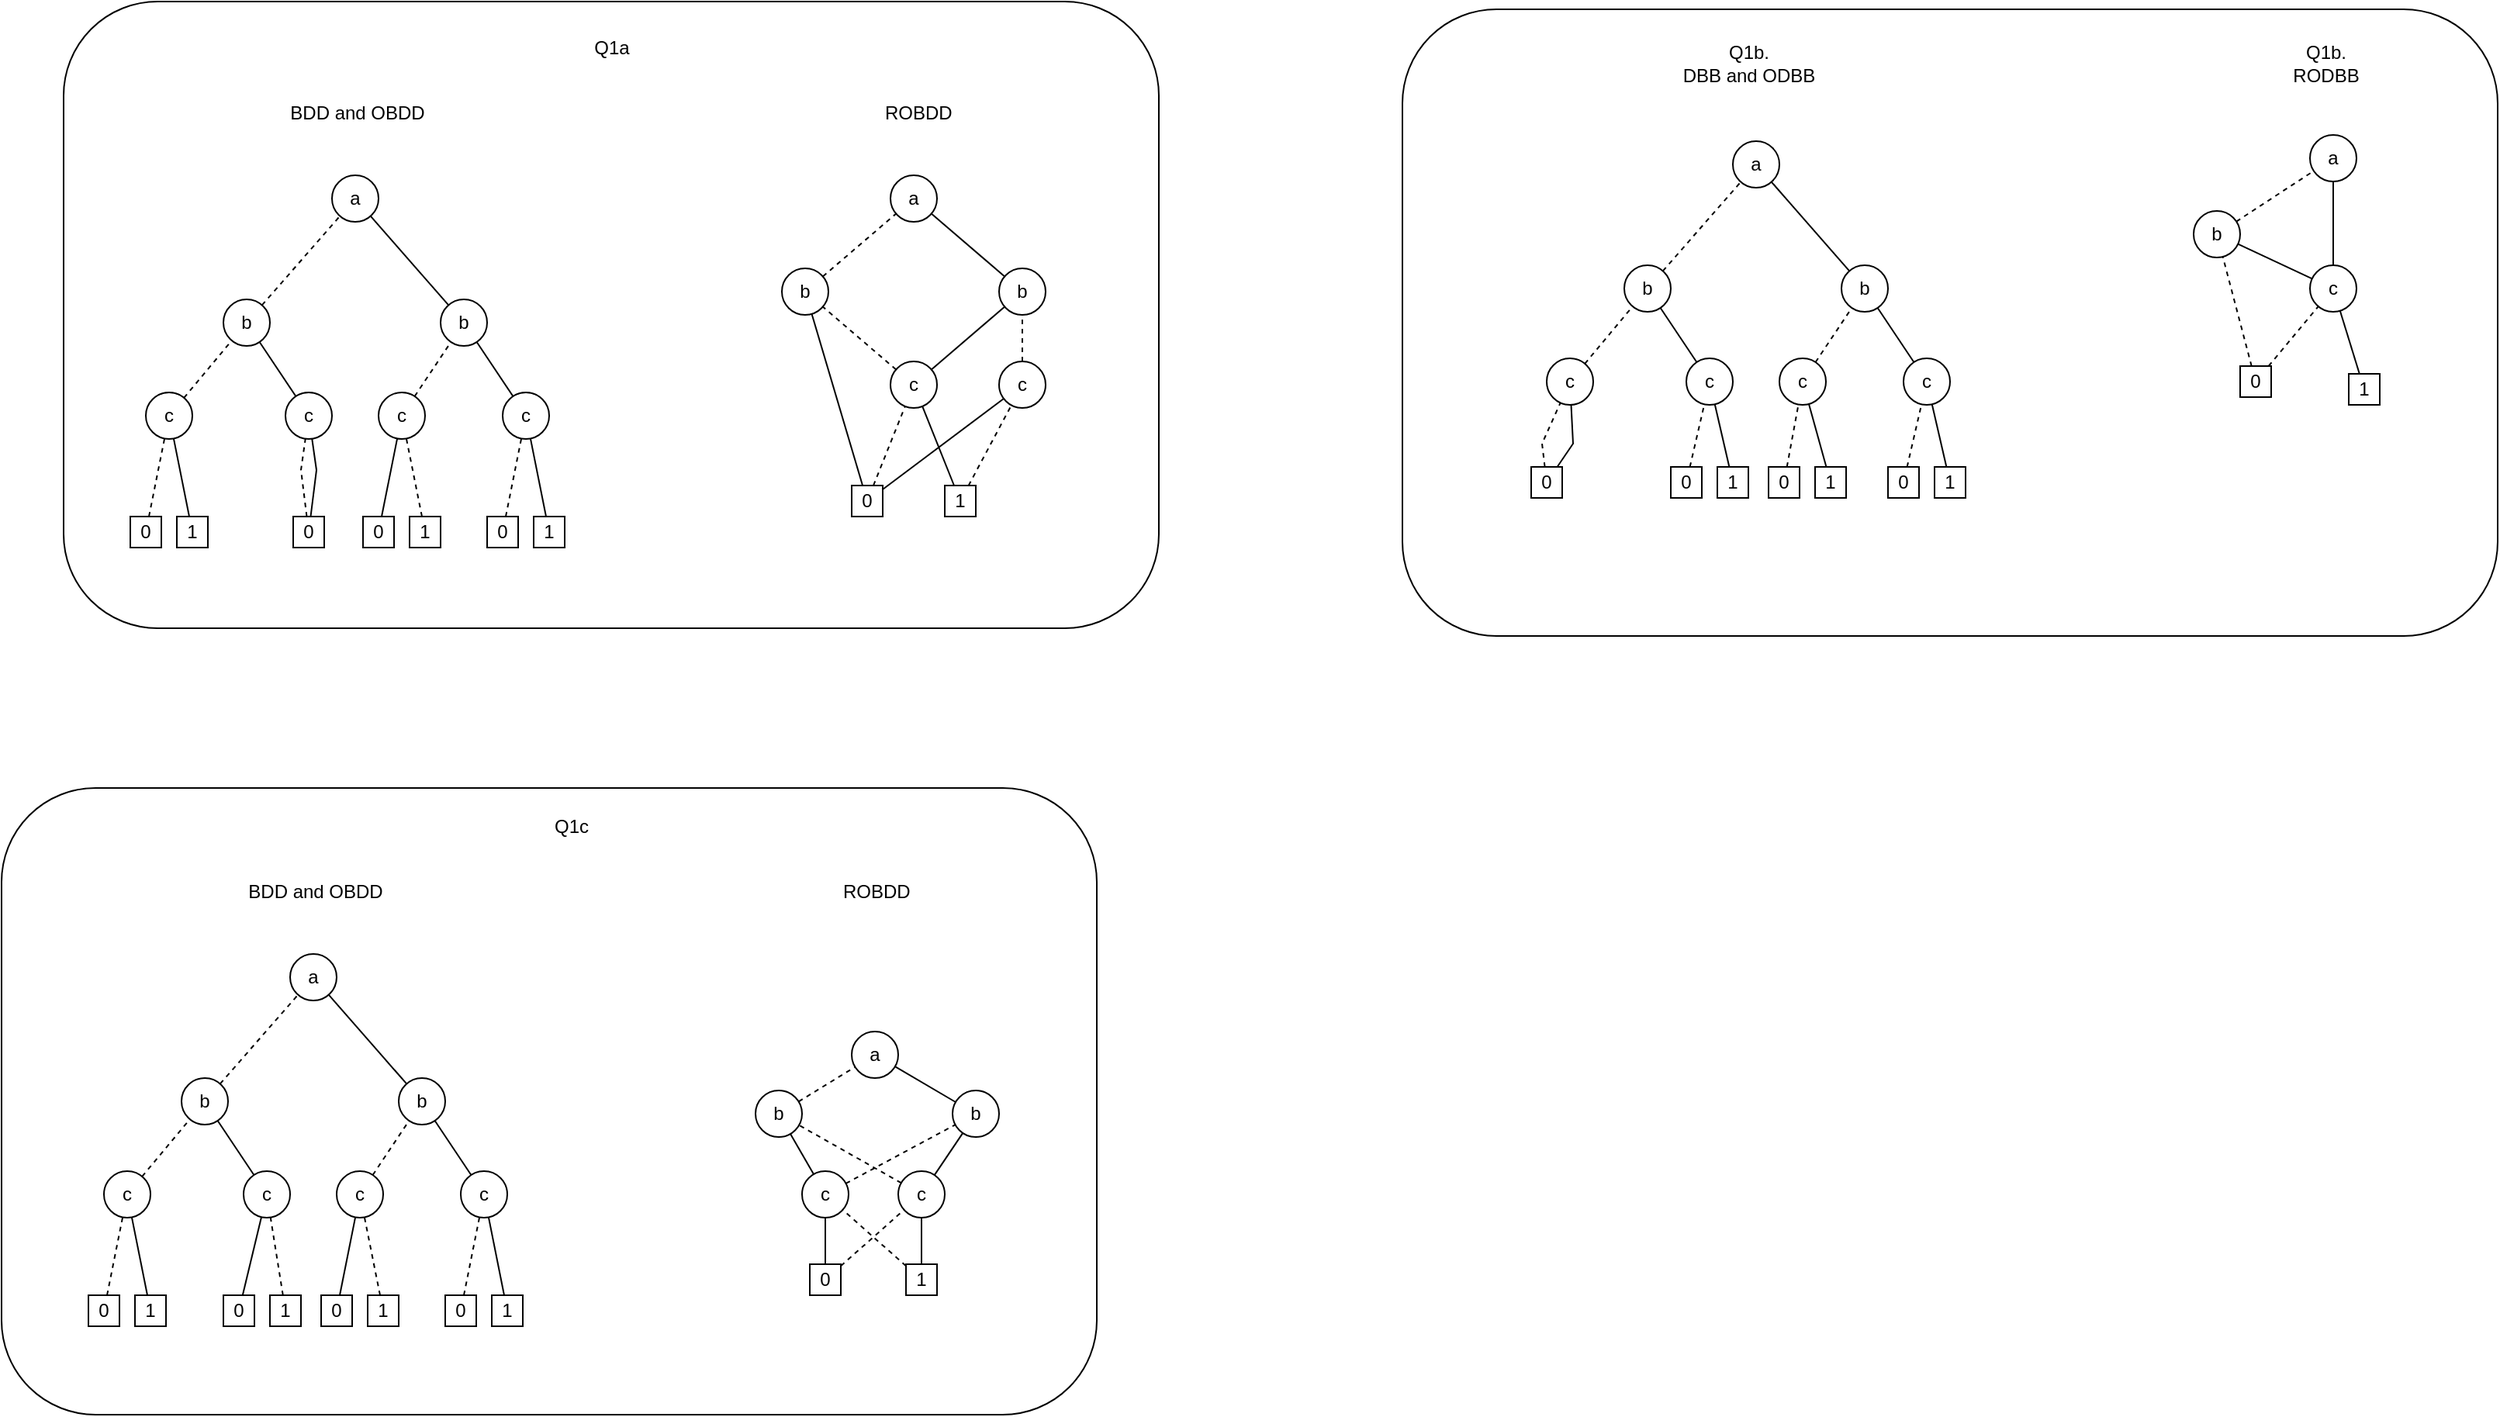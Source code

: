 <mxfile version="27.2.0">
  <diagram name="Page-1" id="7E9gSxAwbtiFRUaCC5ca">
    <mxGraphModel dx="934" dy="293" grid="1" gridSize="10" guides="1" tooltips="1" connect="1" arrows="1" fold="1" page="0" pageScale="1" pageWidth="850" pageHeight="1100" math="0" shadow="0">
      <root>
        <mxCell id="0" />
        <mxCell id="1" parent="0" />
        <mxCell id="TRvrpSjDpHR4BY_lNr_P-204" value="" style="rounded=1;whiteSpace=wrap;html=1;" vertex="1" parent="1">
          <mxGeometry x="-153" y="515" width="706" height="404" as="geometry" />
        </mxCell>
        <mxCell id="TRvrpSjDpHR4BY_lNr_P-115" value="" style="rounded=1;whiteSpace=wrap;html=1;" vertex="1" parent="1">
          <mxGeometry x="750" y="13" width="706" height="404" as="geometry" />
        </mxCell>
        <mxCell id="TRvrpSjDpHR4BY_lNr_P-34" value="" style="rounded=1;whiteSpace=wrap;html=1;" vertex="1" parent="1">
          <mxGeometry x="-113" y="8" width="706" height="404" as="geometry" />
        </mxCell>
        <mxCell id="lUWKuF_8CkeKNWvW8N9--51" value="a" style="ellipse;whiteSpace=wrap;html=1;" parent="1" vertex="1">
          <mxGeometry x="420" y="120" width="30" height="30" as="geometry" />
        </mxCell>
        <mxCell id="lUWKuF_8CkeKNWvW8N9--52" value="b" style="ellipse;whiteSpace=wrap;html=1;" parent="1" vertex="1">
          <mxGeometry x="350" y="180" width="30" height="30" as="geometry" />
        </mxCell>
        <mxCell id="lUWKuF_8CkeKNWvW8N9--53" value="b" style="ellipse;whiteSpace=wrap;html=1;" parent="1" vertex="1">
          <mxGeometry x="490" y="180" width="30" height="30" as="geometry" />
        </mxCell>
        <mxCell id="lUWKuF_8CkeKNWvW8N9--54" value="" style="endArrow=none;dashed=1;html=1;rounded=0;" parent="1" source="lUWKuF_8CkeKNWvW8N9--52" target="lUWKuF_8CkeKNWvW8N9--51" edge="1">
          <mxGeometry width="50" height="50" relative="1" as="geometry">
            <mxPoint x="450" y="280" as="sourcePoint" />
            <mxPoint x="500" y="230" as="targetPoint" />
          </mxGeometry>
        </mxCell>
        <mxCell id="lUWKuF_8CkeKNWvW8N9--55" value="" style="endArrow=none;html=1;rounded=0;" parent="1" source="lUWKuF_8CkeKNWvW8N9--53" target="lUWKuF_8CkeKNWvW8N9--51" edge="1">
          <mxGeometry width="50" height="50" relative="1" as="geometry">
            <mxPoint x="450" y="280" as="sourcePoint" />
            <mxPoint x="500" y="230" as="targetPoint" />
          </mxGeometry>
        </mxCell>
        <mxCell id="lUWKuF_8CkeKNWvW8N9--58" value="c" style="ellipse;whiteSpace=wrap;html=1;" parent="1" vertex="1">
          <mxGeometry x="490" y="240" width="30" height="30" as="geometry" />
        </mxCell>
        <mxCell id="lUWKuF_8CkeKNWvW8N9--59" value="c" style="ellipse;whiteSpace=wrap;html=1;" parent="1" vertex="1">
          <mxGeometry x="420" y="240" width="30" height="30" as="geometry" />
        </mxCell>
        <mxCell id="lUWKuF_8CkeKNWvW8N9--60" value="" style="endArrow=none;dashed=1;html=1;rounded=0;" parent="1" source="lUWKuF_8CkeKNWvW8N9--58" target="lUWKuF_8CkeKNWvW8N9--53" edge="1">
          <mxGeometry width="50" height="50" relative="1" as="geometry">
            <mxPoint x="450" y="290" as="sourcePoint" />
            <mxPoint x="500" y="240" as="targetPoint" />
          </mxGeometry>
        </mxCell>
        <mxCell id="lUWKuF_8CkeKNWvW8N9--61" value="" style="endArrow=none;dashed=1;html=1;rounded=0;" parent="1" source="lUWKuF_8CkeKNWvW8N9--59" target="lUWKuF_8CkeKNWvW8N9--52" edge="1">
          <mxGeometry width="50" height="50" relative="1" as="geometry">
            <mxPoint x="450" y="290" as="sourcePoint" />
            <mxPoint x="500" y="240" as="targetPoint" />
          </mxGeometry>
        </mxCell>
        <mxCell id="lUWKuF_8CkeKNWvW8N9--62" value="" style="endArrow=none;html=1;rounded=0;" parent="1" source="lUWKuF_8CkeKNWvW8N9--64" target="lUWKuF_8CkeKNWvW8N9--52" edge="1">
          <mxGeometry width="50" height="50" relative="1" as="geometry">
            <mxPoint x="365" y="240" as="sourcePoint" />
            <mxPoint x="390" y="210" as="targetPoint" />
          </mxGeometry>
        </mxCell>
        <mxCell id="lUWKuF_8CkeKNWvW8N9--63" value="" style="endArrow=none;html=1;rounded=0;" parent="1" source="lUWKuF_8CkeKNWvW8N9--59" target="lUWKuF_8CkeKNWvW8N9--53" edge="1">
          <mxGeometry width="50" height="50" relative="1" as="geometry">
            <mxPoint x="450" y="290" as="sourcePoint" />
            <mxPoint x="500" y="240" as="targetPoint" />
          </mxGeometry>
        </mxCell>
        <mxCell id="lUWKuF_8CkeKNWvW8N9--64" value="0" style="whiteSpace=wrap;html=1;aspect=fixed;" parent="1" vertex="1">
          <mxGeometry x="395" y="320" width="20" height="20" as="geometry" />
        </mxCell>
        <mxCell id="lUWKuF_8CkeKNWvW8N9--65" value="1" style="whiteSpace=wrap;html=1;aspect=fixed;" parent="1" vertex="1">
          <mxGeometry x="455" y="320" width="20" height="20" as="geometry" />
        </mxCell>
        <mxCell id="lUWKuF_8CkeKNWvW8N9--70" value="" style="endArrow=none;dashed=1;html=1;rounded=0;" parent="1" source="lUWKuF_8CkeKNWvW8N9--65" target="lUWKuF_8CkeKNWvW8N9--58" edge="1">
          <mxGeometry width="50" height="50" relative="1" as="geometry">
            <mxPoint x="450" y="320" as="sourcePoint" />
            <mxPoint x="500" y="270" as="targetPoint" />
          </mxGeometry>
        </mxCell>
        <mxCell id="lUWKuF_8CkeKNWvW8N9--71" value="" style="endArrow=none;html=1;rounded=0;" parent="1" source="lUWKuF_8CkeKNWvW8N9--64" target="lUWKuF_8CkeKNWvW8N9--58" edge="1">
          <mxGeometry width="50" height="50" relative="1" as="geometry">
            <mxPoint x="360" y="400" as="sourcePoint" />
            <mxPoint x="410" y="350" as="targetPoint" />
          </mxGeometry>
        </mxCell>
        <mxCell id="lUWKuF_8CkeKNWvW8N9--72" value="" style="endArrow=none;dashed=1;html=1;rounded=0;" parent="1" source="lUWKuF_8CkeKNWvW8N9--64" target="lUWKuF_8CkeKNWvW8N9--59" edge="1">
          <mxGeometry width="50" height="50" relative="1" as="geometry">
            <mxPoint x="480" y="330" as="sourcePoint" />
            <mxPoint x="530" y="280" as="targetPoint" />
          </mxGeometry>
        </mxCell>
        <mxCell id="lUWKuF_8CkeKNWvW8N9--73" value="" style="endArrow=none;html=1;rounded=0;" parent="1" source="lUWKuF_8CkeKNWvW8N9--65" target="lUWKuF_8CkeKNWvW8N9--59" edge="1">
          <mxGeometry width="50" height="50" relative="1" as="geometry">
            <mxPoint x="480" y="380" as="sourcePoint" />
            <mxPoint x="530" y="330" as="targetPoint" />
          </mxGeometry>
        </mxCell>
        <mxCell id="TRvrpSjDpHR4BY_lNr_P-1" value="&amp;nbsp;ROBDD" style="text;html=1;align=center;verticalAlign=middle;resizable=0;points=[];autosize=1;strokeColor=none;fillColor=none;" vertex="1" parent="1">
          <mxGeometry x="403" y="67" width="65" height="26" as="geometry" />
        </mxCell>
        <mxCell id="TRvrpSjDpHR4BY_lNr_P-2" value="a" style="ellipse;whiteSpace=wrap;html=1;" vertex="1" parent="1">
          <mxGeometry x="60" y="120" width="30" height="30" as="geometry" />
        </mxCell>
        <mxCell id="TRvrpSjDpHR4BY_lNr_P-3" value="b" style="ellipse;whiteSpace=wrap;html=1;" vertex="1" parent="1">
          <mxGeometry x="-10" y="200" width="30" height="30" as="geometry" />
        </mxCell>
        <mxCell id="TRvrpSjDpHR4BY_lNr_P-4" value="b" style="ellipse;whiteSpace=wrap;html=1;" vertex="1" parent="1">
          <mxGeometry x="130" y="200" width="30" height="30" as="geometry" />
        </mxCell>
        <mxCell id="TRvrpSjDpHR4BY_lNr_P-5" value="" style="endArrow=none;dashed=1;html=1;rounded=0;" edge="1" parent="1" source="TRvrpSjDpHR4BY_lNr_P-3" target="TRvrpSjDpHR4BY_lNr_P-2">
          <mxGeometry width="50" height="50" relative="1" as="geometry">
            <mxPoint x="90" y="300" as="sourcePoint" />
            <mxPoint x="140" y="250" as="targetPoint" />
          </mxGeometry>
        </mxCell>
        <mxCell id="TRvrpSjDpHR4BY_lNr_P-6" value="" style="endArrow=none;html=1;rounded=0;" edge="1" parent="1" source="TRvrpSjDpHR4BY_lNr_P-4" target="TRvrpSjDpHR4BY_lNr_P-2">
          <mxGeometry width="50" height="50" relative="1" as="geometry">
            <mxPoint x="90" y="300" as="sourcePoint" />
            <mxPoint x="140" y="250" as="targetPoint" />
          </mxGeometry>
        </mxCell>
        <mxCell id="TRvrpSjDpHR4BY_lNr_P-7" value="c" style="ellipse;whiteSpace=wrap;html=1;" vertex="1" parent="1">
          <mxGeometry x="-60" y="260" width="30" height="30" as="geometry" />
        </mxCell>
        <mxCell id="TRvrpSjDpHR4BY_lNr_P-8" value="c" style="ellipse;whiteSpace=wrap;html=1;" vertex="1" parent="1">
          <mxGeometry x="30" y="260" width="30" height="30" as="geometry" />
        </mxCell>
        <mxCell id="TRvrpSjDpHR4BY_lNr_P-9" value="c" style="ellipse;whiteSpace=wrap;html=1;" vertex="1" parent="1">
          <mxGeometry x="90" y="260" width="30" height="30" as="geometry" />
        </mxCell>
        <mxCell id="TRvrpSjDpHR4BY_lNr_P-10" value="c" style="ellipse;whiteSpace=wrap;html=1;" vertex="1" parent="1">
          <mxGeometry x="170" y="260" width="30" height="30" as="geometry" />
        </mxCell>
        <mxCell id="TRvrpSjDpHR4BY_lNr_P-11" value="" style="endArrow=none;dashed=1;html=1;rounded=0;" edge="1" parent="1" source="TRvrpSjDpHR4BY_lNr_P-9" target="TRvrpSjDpHR4BY_lNr_P-4">
          <mxGeometry width="50" height="50" relative="1" as="geometry">
            <mxPoint x="90" y="310" as="sourcePoint" />
            <mxPoint x="140" y="260" as="targetPoint" />
          </mxGeometry>
        </mxCell>
        <mxCell id="TRvrpSjDpHR4BY_lNr_P-12" value="" style="endArrow=none;dashed=1;html=1;rounded=0;" edge="1" parent="1" source="TRvrpSjDpHR4BY_lNr_P-7" target="TRvrpSjDpHR4BY_lNr_P-3">
          <mxGeometry width="50" height="50" relative="1" as="geometry">
            <mxPoint x="90" y="310" as="sourcePoint" />
            <mxPoint x="140" y="260" as="targetPoint" />
          </mxGeometry>
        </mxCell>
        <mxCell id="TRvrpSjDpHR4BY_lNr_P-13" value="" style="endArrow=none;html=1;rounded=0;" edge="1" parent="1" source="TRvrpSjDpHR4BY_lNr_P-8" target="TRvrpSjDpHR4BY_lNr_P-3">
          <mxGeometry width="50" height="50" relative="1" as="geometry">
            <mxPoint x="-20" y="280" as="sourcePoint" />
            <mxPoint x="30" y="230" as="targetPoint" />
          </mxGeometry>
        </mxCell>
        <mxCell id="TRvrpSjDpHR4BY_lNr_P-14" value="" style="endArrow=none;html=1;rounded=0;" edge="1" parent="1" source="TRvrpSjDpHR4BY_lNr_P-10" target="TRvrpSjDpHR4BY_lNr_P-4">
          <mxGeometry width="50" height="50" relative="1" as="geometry">
            <mxPoint x="90" y="310" as="sourcePoint" />
            <mxPoint x="140" y="260" as="targetPoint" />
          </mxGeometry>
        </mxCell>
        <mxCell id="TRvrpSjDpHR4BY_lNr_P-15" value="0" style="whiteSpace=wrap;html=1;aspect=fixed;" vertex="1" parent="1">
          <mxGeometry x="160" y="340" width="20" height="20" as="geometry" />
        </mxCell>
        <mxCell id="TRvrpSjDpHR4BY_lNr_P-16" value="1" style="whiteSpace=wrap;html=1;aspect=fixed;" vertex="1" parent="1">
          <mxGeometry x="190" y="340" width="20" height="20" as="geometry" />
        </mxCell>
        <mxCell id="TRvrpSjDpHR4BY_lNr_P-17" value="" style="endArrow=none;dashed=1;html=1;rounded=0;" edge="1" parent="1" source="TRvrpSjDpHR4BY_lNr_P-26" target="TRvrpSjDpHR4BY_lNr_P-7">
          <mxGeometry width="50" height="50" relative="1" as="geometry">
            <mxPoint x="90" y="310" as="sourcePoint" />
            <mxPoint x="140" y="260" as="targetPoint" />
          </mxGeometry>
        </mxCell>
        <mxCell id="TRvrpSjDpHR4BY_lNr_P-18" value="" style="endArrow=none;html=1;rounded=0;" edge="1" parent="1" source="TRvrpSjDpHR4BY_lNr_P-7" target="TRvrpSjDpHR4BY_lNr_P-27">
          <mxGeometry width="50" height="50" relative="1" as="geometry">
            <mxPoint x="90" y="310" as="sourcePoint" />
            <mxPoint x="140" y="260" as="targetPoint" />
          </mxGeometry>
        </mxCell>
        <mxCell id="TRvrpSjDpHR4BY_lNr_P-19" value="" style="endArrow=none;dashed=1;html=1;rounded=0;" edge="1" parent="1" source="TRvrpSjDpHR4BY_lNr_P-28" target="TRvrpSjDpHR4BY_lNr_P-8">
          <mxGeometry width="50" height="50" relative="1" as="geometry">
            <mxPoint x="90" y="310" as="sourcePoint" />
            <mxPoint x="140" y="260" as="targetPoint" />
            <Array as="points">
              <mxPoint x="40" y="310" />
            </Array>
          </mxGeometry>
        </mxCell>
        <mxCell id="TRvrpSjDpHR4BY_lNr_P-20" value="" style="endArrow=none;html=1;rounded=0;" edge="1" parent="1" source="TRvrpSjDpHR4BY_lNr_P-28" target="TRvrpSjDpHR4BY_lNr_P-8">
          <mxGeometry width="50" height="50" relative="1" as="geometry">
            <mxPoint x="-10" y="510" as="sourcePoint" />
            <mxPoint x="40" y="460" as="targetPoint" />
            <Array as="points">
              <mxPoint x="50" y="310" />
            </Array>
          </mxGeometry>
        </mxCell>
        <mxCell id="TRvrpSjDpHR4BY_lNr_P-21" value="" style="endArrow=none;dashed=1;html=1;rounded=0;" edge="1" parent="1" source="TRvrpSjDpHR4BY_lNr_P-31" target="TRvrpSjDpHR4BY_lNr_P-9">
          <mxGeometry width="50" height="50" relative="1" as="geometry">
            <mxPoint x="90" y="340" as="sourcePoint" />
            <mxPoint x="140" y="290" as="targetPoint" />
          </mxGeometry>
        </mxCell>
        <mxCell id="TRvrpSjDpHR4BY_lNr_P-22" value="" style="endArrow=none;html=1;rounded=0;" edge="1" parent="1" source="TRvrpSjDpHR4BY_lNr_P-30" target="TRvrpSjDpHR4BY_lNr_P-9">
          <mxGeometry width="50" height="50" relative="1" as="geometry">
            <mxPoint y="420" as="sourcePoint" />
            <mxPoint x="50" y="370" as="targetPoint" />
          </mxGeometry>
        </mxCell>
        <mxCell id="TRvrpSjDpHR4BY_lNr_P-23" value="" style="endArrow=none;dashed=1;html=1;rounded=0;" edge="1" parent="1" source="TRvrpSjDpHR4BY_lNr_P-15" target="TRvrpSjDpHR4BY_lNr_P-10">
          <mxGeometry width="50" height="50" relative="1" as="geometry">
            <mxPoint x="120" y="350" as="sourcePoint" />
            <mxPoint x="170" y="300" as="targetPoint" />
          </mxGeometry>
        </mxCell>
        <mxCell id="TRvrpSjDpHR4BY_lNr_P-24" value="" style="endArrow=none;html=1;rounded=0;" edge="1" parent="1" source="TRvrpSjDpHR4BY_lNr_P-16" target="TRvrpSjDpHR4BY_lNr_P-10">
          <mxGeometry width="50" height="50" relative="1" as="geometry">
            <mxPoint x="120" y="400" as="sourcePoint" />
            <mxPoint x="170" y="350" as="targetPoint" />
          </mxGeometry>
        </mxCell>
        <mxCell id="TRvrpSjDpHR4BY_lNr_P-25" value="BDD and OBDD" style="text;html=1;align=center;verticalAlign=middle;resizable=0;points=[];autosize=1;strokeColor=none;fillColor=none;" vertex="1" parent="1">
          <mxGeometry x="23" y="67" width="105" height="26" as="geometry" />
        </mxCell>
        <mxCell id="TRvrpSjDpHR4BY_lNr_P-26" value="0" style="whiteSpace=wrap;html=1;aspect=fixed;" vertex="1" parent="1">
          <mxGeometry x="-70" y="340" width="20" height="20" as="geometry" />
        </mxCell>
        <mxCell id="TRvrpSjDpHR4BY_lNr_P-27" value="1" style="whiteSpace=wrap;html=1;aspect=fixed;" vertex="1" parent="1">
          <mxGeometry x="-40" y="340" width="20" height="20" as="geometry" />
        </mxCell>
        <mxCell id="TRvrpSjDpHR4BY_lNr_P-28" value="0" style="whiteSpace=wrap;html=1;aspect=fixed;" vertex="1" parent="1">
          <mxGeometry x="35" y="340" width="20" height="20" as="geometry" />
        </mxCell>
        <mxCell id="TRvrpSjDpHR4BY_lNr_P-30" value="0" style="whiteSpace=wrap;html=1;aspect=fixed;" vertex="1" parent="1">
          <mxGeometry x="80" y="340" width="20" height="20" as="geometry" />
        </mxCell>
        <mxCell id="TRvrpSjDpHR4BY_lNr_P-31" value="1" style="whiteSpace=wrap;html=1;aspect=fixed;" vertex="1" parent="1">
          <mxGeometry x="110" y="340" width="20" height="20" as="geometry" />
        </mxCell>
        <mxCell id="TRvrpSjDpHR4BY_lNr_P-35" value="Q1a" style="text;html=1;align=center;verticalAlign=middle;resizable=0;points=[];autosize=1;strokeColor=none;fillColor=none;" vertex="1" parent="1">
          <mxGeometry x="219.5" y="25" width="41" height="26" as="geometry" />
        </mxCell>
        <mxCell id="TRvrpSjDpHR4BY_lNr_P-39" value="a" style="ellipse;whiteSpace=wrap;html=1;" vertex="1" parent="1">
          <mxGeometry x="963" y="98" width="30" height="30" as="geometry" />
        </mxCell>
        <mxCell id="TRvrpSjDpHR4BY_lNr_P-40" value="b" style="ellipse;whiteSpace=wrap;html=1;" vertex="1" parent="1">
          <mxGeometry x="893" y="178" width="30" height="30" as="geometry" />
        </mxCell>
        <mxCell id="TRvrpSjDpHR4BY_lNr_P-41" value="b" style="ellipse;whiteSpace=wrap;html=1;" vertex="1" parent="1">
          <mxGeometry x="1033" y="178" width="30" height="30" as="geometry" />
        </mxCell>
        <mxCell id="TRvrpSjDpHR4BY_lNr_P-42" value="" style="endArrow=none;dashed=1;html=1;rounded=0;" edge="1" parent="1" source="TRvrpSjDpHR4BY_lNr_P-40" target="TRvrpSjDpHR4BY_lNr_P-39">
          <mxGeometry width="50" height="50" relative="1" as="geometry">
            <mxPoint x="993" y="278" as="sourcePoint" />
            <mxPoint x="1043" y="228" as="targetPoint" />
          </mxGeometry>
        </mxCell>
        <mxCell id="TRvrpSjDpHR4BY_lNr_P-43" value="" style="endArrow=none;html=1;rounded=0;" edge="1" parent="1" source="TRvrpSjDpHR4BY_lNr_P-41" target="TRvrpSjDpHR4BY_lNr_P-39">
          <mxGeometry width="50" height="50" relative="1" as="geometry">
            <mxPoint x="993" y="278" as="sourcePoint" />
            <mxPoint x="1043" y="228" as="targetPoint" />
          </mxGeometry>
        </mxCell>
        <mxCell id="TRvrpSjDpHR4BY_lNr_P-44" value="c" style="ellipse;whiteSpace=wrap;html=1;" vertex="1" parent="1">
          <mxGeometry x="843" y="238" width="30" height="30" as="geometry" />
        </mxCell>
        <mxCell id="TRvrpSjDpHR4BY_lNr_P-45" value="c" style="ellipse;whiteSpace=wrap;html=1;" vertex="1" parent="1">
          <mxGeometry x="933" y="238" width="30" height="30" as="geometry" />
        </mxCell>
        <mxCell id="TRvrpSjDpHR4BY_lNr_P-46" value="c" style="ellipse;whiteSpace=wrap;html=1;" vertex="1" parent="1">
          <mxGeometry x="993" y="238" width="30" height="30" as="geometry" />
        </mxCell>
        <mxCell id="TRvrpSjDpHR4BY_lNr_P-47" value="c" style="ellipse;whiteSpace=wrap;html=1;" vertex="1" parent="1">
          <mxGeometry x="1073" y="238" width="30" height="30" as="geometry" />
        </mxCell>
        <mxCell id="TRvrpSjDpHR4BY_lNr_P-48" value="" style="endArrow=none;dashed=1;html=1;rounded=0;" edge="1" parent="1" source="TRvrpSjDpHR4BY_lNr_P-46" target="TRvrpSjDpHR4BY_lNr_P-41">
          <mxGeometry width="50" height="50" relative="1" as="geometry">
            <mxPoint x="993" y="288" as="sourcePoint" />
            <mxPoint x="1043" y="238" as="targetPoint" />
          </mxGeometry>
        </mxCell>
        <mxCell id="TRvrpSjDpHR4BY_lNr_P-49" value="" style="endArrow=none;dashed=1;html=1;rounded=0;" edge="1" parent="1" source="TRvrpSjDpHR4BY_lNr_P-44" target="TRvrpSjDpHR4BY_lNr_P-40">
          <mxGeometry width="50" height="50" relative="1" as="geometry">
            <mxPoint x="993" y="288" as="sourcePoint" />
            <mxPoint x="1043" y="238" as="targetPoint" />
          </mxGeometry>
        </mxCell>
        <mxCell id="TRvrpSjDpHR4BY_lNr_P-50" value="" style="endArrow=none;html=1;rounded=0;" edge="1" parent="1" source="TRvrpSjDpHR4BY_lNr_P-45" target="TRvrpSjDpHR4BY_lNr_P-40">
          <mxGeometry width="50" height="50" relative="1" as="geometry">
            <mxPoint x="883" y="258" as="sourcePoint" />
            <mxPoint x="933" y="208" as="targetPoint" />
          </mxGeometry>
        </mxCell>
        <mxCell id="TRvrpSjDpHR4BY_lNr_P-51" value="" style="endArrow=none;html=1;rounded=0;" edge="1" parent="1" source="TRvrpSjDpHR4BY_lNr_P-47" target="TRvrpSjDpHR4BY_lNr_P-41">
          <mxGeometry width="50" height="50" relative="1" as="geometry">
            <mxPoint x="993" y="288" as="sourcePoint" />
            <mxPoint x="1043" y="238" as="targetPoint" />
          </mxGeometry>
        </mxCell>
        <mxCell id="TRvrpSjDpHR4BY_lNr_P-62" value="0" style="whiteSpace=wrap;html=1;aspect=fixed;" vertex="1" parent="1">
          <mxGeometry x="833" y="308" width="20" height="20" as="geometry" />
        </mxCell>
        <mxCell id="TRvrpSjDpHR4BY_lNr_P-69" value="0" style="whiteSpace=wrap;html=1;aspect=fixed;" vertex="1" parent="1">
          <mxGeometry x="923" y="308" width="20" height="20" as="geometry" />
        </mxCell>
        <mxCell id="TRvrpSjDpHR4BY_lNr_P-70" value="1" style="whiteSpace=wrap;html=1;aspect=fixed;" vertex="1" parent="1">
          <mxGeometry x="953" y="308" width="20" height="20" as="geometry" />
        </mxCell>
        <mxCell id="TRvrpSjDpHR4BY_lNr_P-71" value="0" style="whiteSpace=wrap;html=1;aspect=fixed;" vertex="1" parent="1">
          <mxGeometry x="986" y="308" width="20" height="20" as="geometry" />
        </mxCell>
        <mxCell id="TRvrpSjDpHR4BY_lNr_P-72" value="1" style="whiteSpace=wrap;html=1;aspect=fixed;" vertex="1" parent="1">
          <mxGeometry x="1016" y="308" width="20" height="20" as="geometry" />
        </mxCell>
        <mxCell id="TRvrpSjDpHR4BY_lNr_P-73" value="0" style="whiteSpace=wrap;html=1;aspect=fixed;" vertex="1" parent="1">
          <mxGeometry x="1063" y="308" width="20" height="20" as="geometry" />
        </mxCell>
        <mxCell id="TRvrpSjDpHR4BY_lNr_P-74" value="1" style="whiteSpace=wrap;html=1;aspect=fixed;" vertex="1" parent="1">
          <mxGeometry x="1093" y="308" width="20" height="20" as="geometry" />
        </mxCell>
        <mxCell id="TRvrpSjDpHR4BY_lNr_P-75" value="" style="endArrow=none;dashed=1;html=1;rounded=0;" edge="1" parent="1" source="TRvrpSjDpHR4BY_lNr_P-62" target="TRvrpSjDpHR4BY_lNr_P-44">
          <mxGeometry width="50" height="50" relative="1" as="geometry">
            <mxPoint x="784" y="334" as="sourcePoint" />
            <mxPoint x="834" y="284" as="targetPoint" />
            <Array as="points">
              <mxPoint x="840" y="293" />
            </Array>
          </mxGeometry>
        </mxCell>
        <mxCell id="TRvrpSjDpHR4BY_lNr_P-76" value="" style="endArrow=none;html=1;rounded=0;" edge="1" parent="1" source="TRvrpSjDpHR4BY_lNr_P-62" target="TRvrpSjDpHR4BY_lNr_P-44">
          <mxGeometry width="50" height="50" relative="1" as="geometry">
            <mxPoint x="784" y="348" as="sourcePoint" />
            <mxPoint x="834" y="298" as="targetPoint" />
            <Array as="points">
              <mxPoint x="860" y="293" />
            </Array>
          </mxGeometry>
        </mxCell>
        <mxCell id="TRvrpSjDpHR4BY_lNr_P-77" value="" style="endArrow=none;dashed=1;html=1;rounded=0;" edge="1" parent="1" source="TRvrpSjDpHR4BY_lNr_P-69" target="TRvrpSjDpHR4BY_lNr_P-45">
          <mxGeometry width="50" height="50" relative="1" as="geometry">
            <mxPoint x="880" y="333" as="sourcePoint" />
            <mxPoint x="930" y="283" as="targetPoint" />
          </mxGeometry>
        </mxCell>
        <mxCell id="TRvrpSjDpHR4BY_lNr_P-78" value="" style="endArrow=none;html=1;rounded=0;" edge="1" parent="1" source="TRvrpSjDpHR4BY_lNr_P-70" target="TRvrpSjDpHR4BY_lNr_P-45">
          <mxGeometry width="50" height="50" relative="1" as="geometry">
            <mxPoint x="860" y="373" as="sourcePoint" />
            <mxPoint x="910" y="323" as="targetPoint" />
          </mxGeometry>
        </mxCell>
        <mxCell id="TRvrpSjDpHR4BY_lNr_P-79" value="" style="endArrow=none;dashed=1;html=1;rounded=0;" edge="1" parent="1" source="TRvrpSjDpHR4BY_lNr_P-71" target="TRvrpSjDpHR4BY_lNr_P-46">
          <mxGeometry width="50" height="50" relative="1" as="geometry">
            <mxPoint x="970" y="333" as="sourcePoint" />
            <mxPoint x="1020" y="283" as="targetPoint" />
          </mxGeometry>
        </mxCell>
        <mxCell id="TRvrpSjDpHR4BY_lNr_P-80" value="" style="endArrow=none;html=1;rounded=0;" edge="1" parent="1" source="TRvrpSjDpHR4BY_lNr_P-72" target="TRvrpSjDpHR4BY_lNr_P-46">
          <mxGeometry width="50" height="50" relative="1" as="geometry">
            <mxPoint x="990" y="403" as="sourcePoint" />
            <mxPoint x="1040" y="353" as="targetPoint" />
          </mxGeometry>
        </mxCell>
        <mxCell id="TRvrpSjDpHR4BY_lNr_P-81" value="" style="endArrow=none;dashed=1;html=1;rounded=0;" edge="1" parent="1" source="TRvrpSjDpHR4BY_lNr_P-73" target="TRvrpSjDpHR4BY_lNr_P-47">
          <mxGeometry width="50" height="50" relative="1" as="geometry">
            <mxPoint x="1020" y="383" as="sourcePoint" />
            <mxPoint x="1070" y="333" as="targetPoint" />
          </mxGeometry>
        </mxCell>
        <mxCell id="TRvrpSjDpHR4BY_lNr_P-82" value="" style="endArrow=none;html=1;rounded=0;" edge="1" parent="1" source="TRvrpSjDpHR4BY_lNr_P-74" target="TRvrpSjDpHR4BY_lNr_P-47">
          <mxGeometry width="50" height="50" relative="1" as="geometry">
            <mxPoint x="1040" y="393" as="sourcePoint" />
            <mxPoint x="1090" y="343" as="targetPoint" />
          </mxGeometry>
        </mxCell>
        <mxCell id="TRvrpSjDpHR4BY_lNr_P-83" value="Q1b.&lt;br&gt;DBB and ODBB" style="text;html=1;align=center;verticalAlign=middle;resizable=0;points=[];autosize=1;strokeColor=none;fillColor=none;" vertex="1" parent="1">
          <mxGeometry x="918" y="28" width="110" height="40" as="geometry" />
        </mxCell>
        <mxCell id="TRvrpSjDpHR4BY_lNr_P-84" value="a" style="ellipse;whiteSpace=wrap;html=1;" vertex="1" parent="1">
          <mxGeometry x="1335" y="94" width="30" height="30" as="geometry" />
        </mxCell>
        <mxCell id="TRvrpSjDpHR4BY_lNr_P-85" value="b" style="ellipse;whiteSpace=wrap;html=1;" vertex="1" parent="1">
          <mxGeometry x="1260" y="143" width="30" height="30" as="geometry" />
        </mxCell>
        <mxCell id="TRvrpSjDpHR4BY_lNr_P-87" value="" style="endArrow=none;dashed=1;html=1;rounded=0;" edge="1" parent="1" source="TRvrpSjDpHR4BY_lNr_P-85" target="TRvrpSjDpHR4BY_lNr_P-84">
          <mxGeometry width="50" height="50" relative="1" as="geometry">
            <mxPoint x="1360" y="278" as="sourcePoint" />
            <mxPoint x="1410" y="228" as="targetPoint" />
          </mxGeometry>
        </mxCell>
        <mxCell id="TRvrpSjDpHR4BY_lNr_P-88" value="" style="endArrow=none;html=1;rounded=0;" edge="1" parent="1" source="TRvrpSjDpHR4BY_lNr_P-91" target="TRvrpSjDpHR4BY_lNr_P-84">
          <mxGeometry width="50" height="50" relative="1" as="geometry">
            <mxPoint x="1405.108" y="181.724" as="sourcePoint" />
            <mxPoint x="1410" y="228" as="targetPoint" />
          </mxGeometry>
        </mxCell>
        <mxCell id="TRvrpSjDpHR4BY_lNr_P-91" value="c" style="ellipse;whiteSpace=wrap;html=1;" vertex="1" parent="1">
          <mxGeometry x="1335" y="178" width="30" height="30" as="geometry" />
        </mxCell>
        <mxCell id="TRvrpSjDpHR4BY_lNr_P-94" value="" style="endArrow=none;dashed=1;html=1;rounded=0;" edge="1" parent="1" source="TRvrpSjDpHR4BY_lNr_P-99" target="TRvrpSjDpHR4BY_lNr_P-85">
          <mxGeometry width="50" height="50" relative="1" as="geometry">
            <mxPoint x="1275" y="238" as="sourcePoint" />
            <mxPoint x="1410" y="238" as="targetPoint" />
          </mxGeometry>
        </mxCell>
        <mxCell id="TRvrpSjDpHR4BY_lNr_P-95" value="" style="endArrow=none;html=1;rounded=0;" edge="1" parent="1" source="TRvrpSjDpHR4BY_lNr_P-91" target="TRvrpSjDpHR4BY_lNr_P-85">
          <mxGeometry width="50" height="50" relative="1" as="geometry">
            <mxPoint x="1250" y="258" as="sourcePoint" />
            <mxPoint x="1300" y="208" as="targetPoint" />
          </mxGeometry>
        </mxCell>
        <mxCell id="TRvrpSjDpHR4BY_lNr_P-99" value="0" style="whiteSpace=wrap;html=1;aspect=fixed;" vertex="1" parent="1">
          <mxGeometry x="1290" y="243" width="20" height="20" as="geometry" />
        </mxCell>
        <mxCell id="TRvrpSjDpHR4BY_lNr_P-100" value="1" style="whiteSpace=wrap;html=1;aspect=fixed;" vertex="1" parent="1">
          <mxGeometry x="1360" y="248" width="20" height="20" as="geometry" />
        </mxCell>
        <mxCell id="TRvrpSjDpHR4BY_lNr_P-109" value="" style="endArrow=none;dashed=1;html=1;rounded=0;" edge="1" parent="1" source="TRvrpSjDpHR4BY_lNr_P-99" target="TRvrpSjDpHR4BY_lNr_P-91">
          <mxGeometry width="50" height="50" relative="1" as="geometry">
            <mxPoint x="1337" y="333" as="sourcePoint" />
            <mxPoint x="1387" y="283" as="targetPoint" />
          </mxGeometry>
        </mxCell>
        <mxCell id="TRvrpSjDpHR4BY_lNr_P-110" value="" style="endArrow=none;html=1;rounded=0;" edge="1" parent="1" source="TRvrpSjDpHR4BY_lNr_P-100" target="TRvrpSjDpHR4BY_lNr_P-91">
          <mxGeometry width="50" height="50" relative="1" as="geometry">
            <mxPoint x="1357" y="403" as="sourcePoint" />
            <mxPoint x="1407" y="353" as="targetPoint" />
          </mxGeometry>
        </mxCell>
        <mxCell id="TRvrpSjDpHR4BY_lNr_P-114" value="Q1b.&lt;br&gt;RODBB" style="text;html=1;align=center;verticalAlign=middle;resizable=0;points=[];autosize=1;strokeColor=none;fillColor=none;" vertex="1" parent="1">
          <mxGeometry x="1310" y="28" width="70" height="40" as="geometry" />
        </mxCell>
        <mxCell id="TRvrpSjDpHR4BY_lNr_P-134" value="&amp;nbsp;ROBDD" style="text;html=1;align=center;verticalAlign=middle;resizable=0;points=[];autosize=1;strokeColor=none;fillColor=none;" vertex="1" parent="1">
          <mxGeometry x="376" y="569" width="65" height="26" as="geometry" />
        </mxCell>
        <mxCell id="TRvrpSjDpHR4BY_lNr_P-135" value="a" style="ellipse;whiteSpace=wrap;html=1;" vertex="1" parent="1">
          <mxGeometry x="33" y="622" width="30" height="30" as="geometry" />
        </mxCell>
        <mxCell id="TRvrpSjDpHR4BY_lNr_P-136" value="b" style="ellipse;whiteSpace=wrap;html=1;" vertex="1" parent="1">
          <mxGeometry x="-37" y="702" width="30" height="30" as="geometry" />
        </mxCell>
        <mxCell id="TRvrpSjDpHR4BY_lNr_P-137" value="b" style="ellipse;whiteSpace=wrap;html=1;" vertex="1" parent="1">
          <mxGeometry x="103" y="702" width="30" height="30" as="geometry" />
        </mxCell>
        <mxCell id="TRvrpSjDpHR4BY_lNr_P-138" value="" style="endArrow=none;dashed=1;html=1;rounded=0;" edge="1" parent="1" source="TRvrpSjDpHR4BY_lNr_P-136" target="TRvrpSjDpHR4BY_lNr_P-135">
          <mxGeometry width="50" height="50" relative="1" as="geometry">
            <mxPoint x="63" y="802" as="sourcePoint" />
            <mxPoint x="113" y="752" as="targetPoint" />
          </mxGeometry>
        </mxCell>
        <mxCell id="TRvrpSjDpHR4BY_lNr_P-139" value="" style="endArrow=none;html=1;rounded=0;" edge="1" parent="1" source="TRvrpSjDpHR4BY_lNr_P-137" target="TRvrpSjDpHR4BY_lNr_P-135">
          <mxGeometry width="50" height="50" relative="1" as="geometry">
            <mxPoint x="63" y="802" as="sourcePoint" />
            <mxPoint x="113" y="752" as="targetPoint" />
          </mxGeometry>
        </mxCell>
        <mxCell id="TRvrpSjDpHR4BY_lNr_P-140" value="c" style="ellipse;whiteSpace=wrap;html=1;" vertex="1" parent="1">
          <mxGeometry x="-87" y="762" width="30" height="30" as="geometry" />
        </mxCell>
        <mxCell id="TRvrpSjDpHR4BY_lNr_P-141" value="c" style="ellipse;whiteSpace=wrap;html=1;" vertex="1" parent="1">
          <mxGeometry x="3" y="762" width="30" height="30" as="geometry" />
        </mxCell>
        <mxCell id="TRvrpSjDpHR4BY_lNr_P-142" value="c" style="ellipse;whiteSpace=wrap;html=1;" vertex="1" parent="1">
          <mxGeometry x="63" y="762" width="30" height="30" as="geometry" />
        </mxCell>
        <mxCell id="TRvrpSjDpHR4BY_lNr_P-143" value="c" style="ellipse;whiteSpace=wrap;html=1;" vertex="1" parent="1">
          <mxGeometry x="143" y="762" width="30" height="30" as="geometry" />
        </mxCell>
        <mxCell id="TRvrpSjDpHR4BY_lNr_P-144" value="" style="endArrow=none;dashed=1;html=1;rounded=0;" edge="1" parent="1" source="TRvrpSjDpHR4BY_lNr_P-142" target="TRvrpSjDpHR4BY_lNr_P-137">
          <mxGeometry width="50" height="50" relative="1" as="geometry">
            <mxPoint x="63" y="812" as="sourcePoint" />
            <mxPoint x="113" y="762" as="targetPoint" />
          </mxGeometry>
        </mxCell>
        <mxCell id="TRvrpSjDpHR4BY_lNr_P-145" value="" style="endArrow=none;dashed=1;html=1;rounded=0;" edge="1" parent="1" source="TRvrpSjDpHR4BY_lNr_P-140" target="TRvrpSjDpHR4BY_lNr_P-136">
          <mxGeometry width="50" height="50" relative="1" as="geometry">
            <mxPoint x="63" y="812" as="sourcePoint" />
            <mxPoint x="113" y="762" as="targetPoint" />
          </mxGeometry>
        </mxCell>
        <mxCell id="TRvrpSjDpHR4BY_lNr_P-146" value="" style="endArrow=none;html=1;rounded=0;" edge="1" parent="1" source="TRvrpSjDpHR4BY_lNr_P-141" target="TRvrpSjDpHR4BY_lNr_P-136">
          <mxGeometry width="50" height="50" relative="1" as="geometry">
            <mxPoint x="-47" y="782" as="sourcePoint" />
            <mxPoint x="3" y="732" as="targetPoint" />
          </mxGeometry>
        </mxCell>
        <mxCell id="TRvrpSjDpHR4BY_lNr_P-147" value="" style="endArrow=none;html=1;rounded=0;" edge="1" parent="1" source="TRvrpSjDpHR4BY_lNr_P-143" target="TRvrpSjDpHR4BY_lNr_P-137">
          <mxGeometry width="50" height="50" relative="1" as="geometry">
            <mxPoint x="63" y="812" as="sourcePoint" />
            <mxPoint x="113" y="762" as="targetPoint" />
          </mxGeometry>
        </mxCell>
        <mxCell id="TRvrpSjDpHR4BY_lNr_P-148" value="0" style="whiteSpace=wrap;html=1;aspect=fixed;" vertex="1" parent="1">
          <mxGeometry x="133" y="842" width="20" height="20" as="geometry" />
        </mxCell>
        <mxCell id="TRvrpSjDpHR4BY_lNr_P-149" value="1" style="whiteSpace=wrap;html=1;aspect=fixed;" vertex="1" parent="1">
          <mxGeometry x="163" y="842" width="20" height="20" as="geometry" />
        </mxCell>
        <mxCell id="TRvrpSjDpHR4BY_lNr_P-158" value="BDD and OBDD" style="text;html=1;align=center;verticalAlign=middle;resizable=0;points=[];autosize=1;strokeColor=none;fillColor=none;" vertex="1" parent="1">
          <mxGeometry x="-4" y="569" width="105" height="26" as="geometry" />
        </mxCell>
        <mxCell id="TRvrpSjDpHR4BY_lNr_P-159" value="0" style="whiteSpace=wrap;html=1;aspect=fixed;" vertex="1" parent="1">
          <mxGeometry x="-97" y="842" width="20" height="20" as="geometry" />
        </mxCell>
        <mxCell id="TRvrpSjDpHR4BY_lNr_P-160" value="1" style="whiteSpace=wrap;html=1;aspect=fixed;" vertex="1" parent="1">
          <mxGeometry x="-67" y="842" width="20" height="20" as="geometry" />
        </mxCell>
        <mxCell id="TRvrpSjDpHR4BY_lNr_P-162" value="0" style="whiteSpace=wrap;html=1;aspect=fixed;" vertex="1" parent="1">
          <mxGeometry x="53" y="842" width="20" height="20" as="geometry" />
        </mxCell>
        <mxCell id="TRvrpSjDpHR4BY_lNr_P-163" value="1" style="whiteSpace=wrap;html=1;aspect=fixed;" vertex="1" parent="1">
          <mxGeometry x="83" y="842" width="20" height="20" as="geometry" />
        </mxCell>
        <mxCell id="TRvrpSjDpHR4BY_lNr_P-164" value="Q1c" style="text;html=1;align=center;verticalAlign=middle;resizable=0;points=[];autosize=1;strokeColor=none;fillColor=none;" vertex="1" parent="1">
          <mxGeometry x="188.5" y="525" width="50" height="30" as="geometry" />
        </mxCell>
        <mxCell id="TRvrpSjDpHR4BY_lNr_P-165" value="0" style="whiteSpace=wrap;html=1;aspect=fixed;" vertex="1" parent="1">
          <mxGeometry x="-10" y="842" width="20" height="20" as="geometry" />
        </mxCell>
        <mxCell id="TRvrpSjDpHR4BY_lNr_P-166" value="1" style="whiteSpace=wrap;html=1;aspect=fixed;" vertex="1" parent="1">
          <mxGeometry x="20" y="842" width="20" height="20" as="geometry" />
        </mxCell>
        <mxCell id="TRvrpSjDpHR4BY_lNr_P-167" value="" style="endArrow=none;dashed=1;html=1;rounded=0;" edge="1" parent="1" source="TRvrpSjDpHR4BY_lNr_P-159" target="TRvrpSjDpHR4BY_lNr_P-140">
          <mxGeometry width="50" height="50" relative="1" as="geometry">
            <mxPoint x="-120" y="860" as="sourcePoint" />
            <mxPoint x="-70" y="810" as="targetPoint" />
          </mxGeometry>
        </mxCell>
        <mxCell id="TRvrpSjDpHR4BY_lNr_P-168" value="" style="endArrow=none;html=1;rounded=0;" edge="1" parent="1" source="TRvrpSjDpHR4BY_lNr_P-160" target="TRvrpSjDpHR4BY_lNr_P-140">
          <mxGeometry width="50" height="50" relative="1" as="geometry">
            <mxPoint x="-140" y="840" as="sourcePoint" />
            <mxPoint x="-90" y="790" as="targetPoint" />
          </mxGeometry>
        </mxCell>
        <mxCell id="TRvrpSjDpHR4BY_lNr_P-169" value="" style="endArrow=none;dashed=1;html=1;rounded=0;" edge="1" parent="1" source="TRvrpSjDpHR4BY_lNr_P-166" target="TRvrpSjDpHR4BY_lNr_P-141">
          <mxGeometry width="50" height="50" relative="1" as="geometry">
            <mxPoint x="-30" y="840" as="sourcePoint" />
            <mxPoint x="20" y="790" as="targetPoint" />
          </mxGeometry>
        </mxCell>
        <mxCell id="TRvrpSjDpHR4BY_lNr_P-170" value="" style="endArrow=none;html=1;rounded=0;" edge="1" parent="1" source="TRvrpSjDpHR4BY_lNr_P-165" target="TRvrpSjDpHR4BY_lNr_P-141">
          <mxGeometry width="50" height="50" relative="1" as="geometry">
            <mxPoint x="-60" y="860" as="sourcePoint" />
            <mxPoint x="-10" y="810" as="targetPoint" />
          </mxGeometry>
        </mxCell>
        <mxCell id="TRvrpSjDpHR4BY_lNr_P-171" value="" style="endArrow=none;dashed=1;html=1;rounded=0;" edge="1" parent="1" source="TRvrpSjDpHR4BY_lNr_P-163" target="TRvrpSjDpHR4BY_lNr_P-142">
          <mxGeometry width="50" height="50" relative="1" as="geometry">
            <mxPoint x="50" y="920" as="sourcePoint" />
            <mxPoint x="100" y="870" as="targetPoint" />
          </mxGeometry>
        </mxCell>
        <mxCell id="TRvrpSjDpHR4BY_lNr_P-172" value="" style="endArrow=none;html=1;rounded=0;" edge="1" parent="1" source="TRvrpSjDpHR4BY_lNr_P-162" target="TRvrpSjDpHR4BY_lNr_P-142">
          <mxGeometry width="50" height="50" relative="1" as="geometry">
            <mxPoint x="20" y="860" as="sourcePoint" />
            <mxPoint x="70" y="810" as="targetPoint" />
          </mxGeometry>
        </mxCell>
        <mxCell id="TRvrpSjDpHR4BY_lNr_P-173" value="" style="endArrow=none;dashed=1;html=1;rounded=0;" edge="1" parent="1" source="TRvrpSjDpHR4BY_lNr_P-148" target="TRvrpSjDpHR4BY_lNr_P-143">
          <mxGeometry width="50" height="50" relative="1" as="geometry">
            <mxPoint x="150" y="870" as="sourcePoint" />
            <mxPoint x="200" y="820" as="targetPoint" />
          </mxGeometry>
        </mxCell>
        <mxCell id="TRvrpSjDpHR4BY_lNr_P-174" value="" style="endArrow=none;html=1;rounded=0;" edge="1" parent="1" source="TRvrpSjDpHR4BY_lNr_P-149" target="TRvrpSjDpHR4BY_lNr_P-143">
          <mxGeometry width="50" height="50" relative="1" as="geometry">
            <mxPoint x="230" y="820" as="sourcePoint" />
            <mxPoint x="230" y="820" as="targetPoint" />
          </mxGeometry>
        </mxCell>
        <mxCell id="TRvrpSjDpHR4BY_lNr_P-175" value="a" style="ellipse;whiteSpace=wrap;html=1;" vertex="1" parent="1">
          <mxGeometry x="395" y="672" width="30" height="30" as="geometry" />
        </mxCell>
        <mxCell id="TRvrpSjDpHR4BY_lNr_P-176" value="b" style="ellipse;whiteSpace=wrap;html=1;" vertex="1" parent="1">
          <mxGeometry x="333" y="710" width="30" height="30" as="geometry" />
        </mxCell>
        <mxCell id="TRvrpSjDpHR4BY_lNr_P-177" value="b" style="ellipse;whiteSpace=wrap;html=1;" vertex="1" parent="1">
          <mxGeometry x="460" y="710" width="30" height="30" as="geometry" />
        </mxCell>
        <mxCell id="TRvrpSjDpHR4BY_lNr_P-178" value="" style="endArrow=none;dashed=1;html=1;rounded=0;" edge="1" parent="1" source="TRvrpSjDpHR4BY_lNr_P-176" target="TRvrpSjDpHR4BY_lNr_P-175">
          <mxGeometry width="50" height="50" relative="1" as="geometry">
            <mxPoint x="420.5" y="802" as="sourcePoint" />
            <mxPoint x="470.5" y="752" as="targetPoint" />
          </mxGeometry>
        </mxCell>
        <mxCell id="TRvrpSjDpHR4BY_lNr_P-179" value="" style="endArrow=none;html=1;rounded=0;" edge="1" parent="1" source="TRvrpSjDpHR4BY_lNr_P-177" target="TRvrpSjDpHR4BY_lNr_P-175">
          <mxGeometry width="50" height="50" relative="1" as="geometry">
            <mxPoint x="420.5" y="802" as="sourcePoint" />
            <mxPoint x="470.5" y="752" as="targetPoint" />
          </mxGeometry>
        </mxCell>
        <mxCell id="TRvrpSjDpHR4BY_lNr_P-182" value="c" style="ellipse;whiteSpace=wrap;html=1;" vertex="1" parent="1">
          <mxGeometry x="363" y="762" width="30" height="30" as="geometry" />
        </mxCell>
        <mxCell id="TRvrpSjDpHR4BY_lNr_P-183" value="c" style="ellipse;whiteSpace=wrap;html=1;" vertex="1" parent="1">
          <mxGeometry x="425" y="762" width="30" height="30" as="geometry" />
        </mxCell>
        <mxCell id="TRvrpSjDpHR4BY_lNr_P-184" value="" style="endArrow=none;dashed=1;html=1;rounded=0;" edge="1" parent="1" source="TRvrpSjDpHR4BY_lNr_P-182" target="TRvrpSjDpHR4BY_lNr_P-177">
          <mxGeometry width="50" height="50" relative="1" as="geometry">
            <mxPoint x="420.5" y="812" as="sourcePoint" />
            <mxPoint x="470.5" y="762" as="targetPoint" />
          </mxGeometry>
        </mxCell>
        <mxCell id="TRvrpSjDpHR4BY_lNr_P-185" value="" style="endArrow=none;dashed=1;html=1;rounded=0;" edge="1" parent="1" source="TRvrpSjDpHR4BY_lNr_P-183" target="TRvrpSjDpHR4BY_lNr_P-176">
          <mxGeometry width="50" height="50" relative="1" as="geometry">
            <mxPoint x="420.5" y="812" as="sourcePoint" />
            <mxPoint x="470.5" y="762" as="targetPoint" />
          </mxGeometry>
        </mxCell>
        <mxCell id="TRvrpSjDpHR4BY_lNr_P-186" value="" style="endArrow=none;html=1;rounded=0;" edge="1" parent="1" source="TRvrpSjDpHR4BY_lNr_P-182" target="TRvrpSjDpHR4BY_lNr_P-176">
          <mxGeometry width="50" height="50" relative="1" as="geometry">
            <mxPoint x="310.5" y="782" as="sourcePoint" />
            <mxPoint x="360.5" y="732" as="targetPoint" />
          </mxGeometry>
        </mxCell>
        <mxCell id="TRvrpSjDpHR4BY_lNr_P-187" value="" style="endArrow=none;html=1;rounded=0;" edge="1" parent="1" source="TRvrpSjDpHR4BY_lNr_P-183" target="TRvrpSjDpHR4BY_lNr_P-177">
          <mxGeometry width="50" height="50" relative="1" as="geometry">
            <mxPoint x="420.5" y="812" as="sourcePoint" />
            <mxPoint x="470.5" y="762" as="targetPoint" />
          </mxGeometry>
        </mxCell>
        <mxCell id="TRvrpSjDpHR4BY_lNr_P-188" value="0" style="whiteSpace=wrap;html=1;aspect=fixed;" vertex="1" parent="1">
          <mxGeometry x="368" y="822" width="20" height="20" as="geometry" />
        </mxCell>
        <mxCell id="TRvrpSjDpHR4BY_lNr_P-189" value="1" style="whiteSpace=wrap;html=1;aspect=fixed;" vertex="1" parent="1">
          <mxGeometry x="430" y="822" width="20" height="20" as="geometry" />
        </mxCell>
        <mxCell id="TRvrpSjDpHR4BY_lNr_P-200" value="" style="endArrow=none;dashed=1;html=1;rounded=0;" edge="1" parent="1" source="TRvrpSjDpHR4BY_lNr_P-189" target="TRvrpSjDpHR4BY_lNr_P-182">
          <mxGeometry width="50" height="50" relative="1" as="geometry">
            <mxPoint x="350" y="920" as="sourcePoint" />
            <mxPoint x="400" y="870" as="targetPoint" />
          </mxGeometry>
        </mxCell>
        <mxCell id="TRvrpSjDpHR4BY_lNr_P-201" value="" style="endArrow=none;html=1;rounded=0;" edge="1" parent="1" source="TRvrpSjDpHR4BY_lNr_P-188" target="TRvrpSjDpHR4BY_lNr_P-182">
          <mxGeometry width="50" height="50" relative="1" as="geometry">
            <mxPoint x="320" y="860" as="sourcePoint" />
            <mxPoint x="370" y="810" as="targetPoint" />
          </mxGeometry>
        </mxCell>
        <mxCell id="TRvrpSjDpHR4BY_lNr_P-202" value="" style="endArrow=none;dashed=1;html=1;rounded=0;" edge="1" parent="1" source="TRvrpSjDpHR4BY_lNr_P-188" target="TRvrpSjDpHR4BY_lNr_P-183">
          <mxGeometry width="50" height="50" relative="1" as="geometry">
            <mxPoint x="507.5" y="870" as="sourcePoint" />
            <mxPoint x="557.5" y="820" as="targetPoint" />
          </mxGeometry>
        </mxCell>
        <mxCell id="TRvrpSjDpHR4BY_lNr_P-203" value="" style="endArrow=none;html=1;rounded=0;" edge="1" parent="1" source="TRvrpSjDpHR4BY_lNr_P-189" target="TRvrpSjDpHR4BY_lNr_P-183">
          <mxGeometry width="50" height="50" relative="1" as="geometry">
            <mxPoint x="587.5" y="820" as="sourcePoint" />
            <mxPoint x="587.5" y="820" as="targetPoint" />
          </mxGeometry>
        </mxCell>
      </root>
    </mxGraphModel>
  </diagram>
</mxfile>
